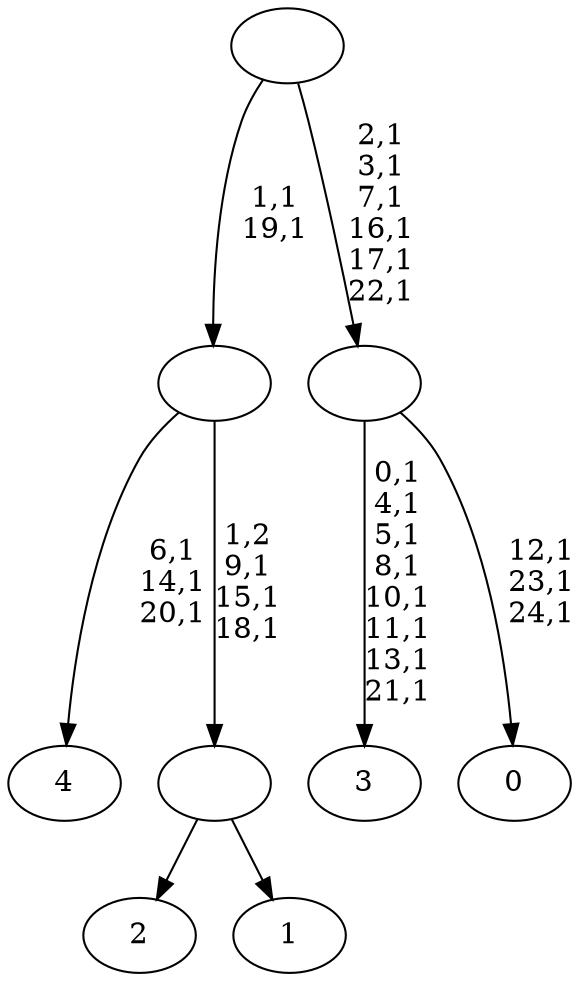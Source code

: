 digraph T {
	30 [label="4"]
	26 [label="3"]
	17 [label="2"]
	16 [label="1"]
	15 [label=""]
	12 [label=""]
	10 [label="0"]
	6 [label=""]
	0 [label=""]
	15 -> 17 [label=""]
	15 -> 16 [label=""]
	12 -> 15 [label="1,2\n9,1\n15,1\n18,1"]
	12 -> 30 [label="6,1\n14,1\n20,1"]
	6 -> 10 [label="12,1\n23,1\n24,1"]
	6 -> 26 [label="0,1\n4,1\n5,1\n8,1\n10,1\n11,1\n13,1\n21,1"]
	0 -> 6 [label="2,1\n3,1\n7,1\n16,1\n17,1\n22,1"]
	0 -> 12 [label="1,1\n19,1"]
}
